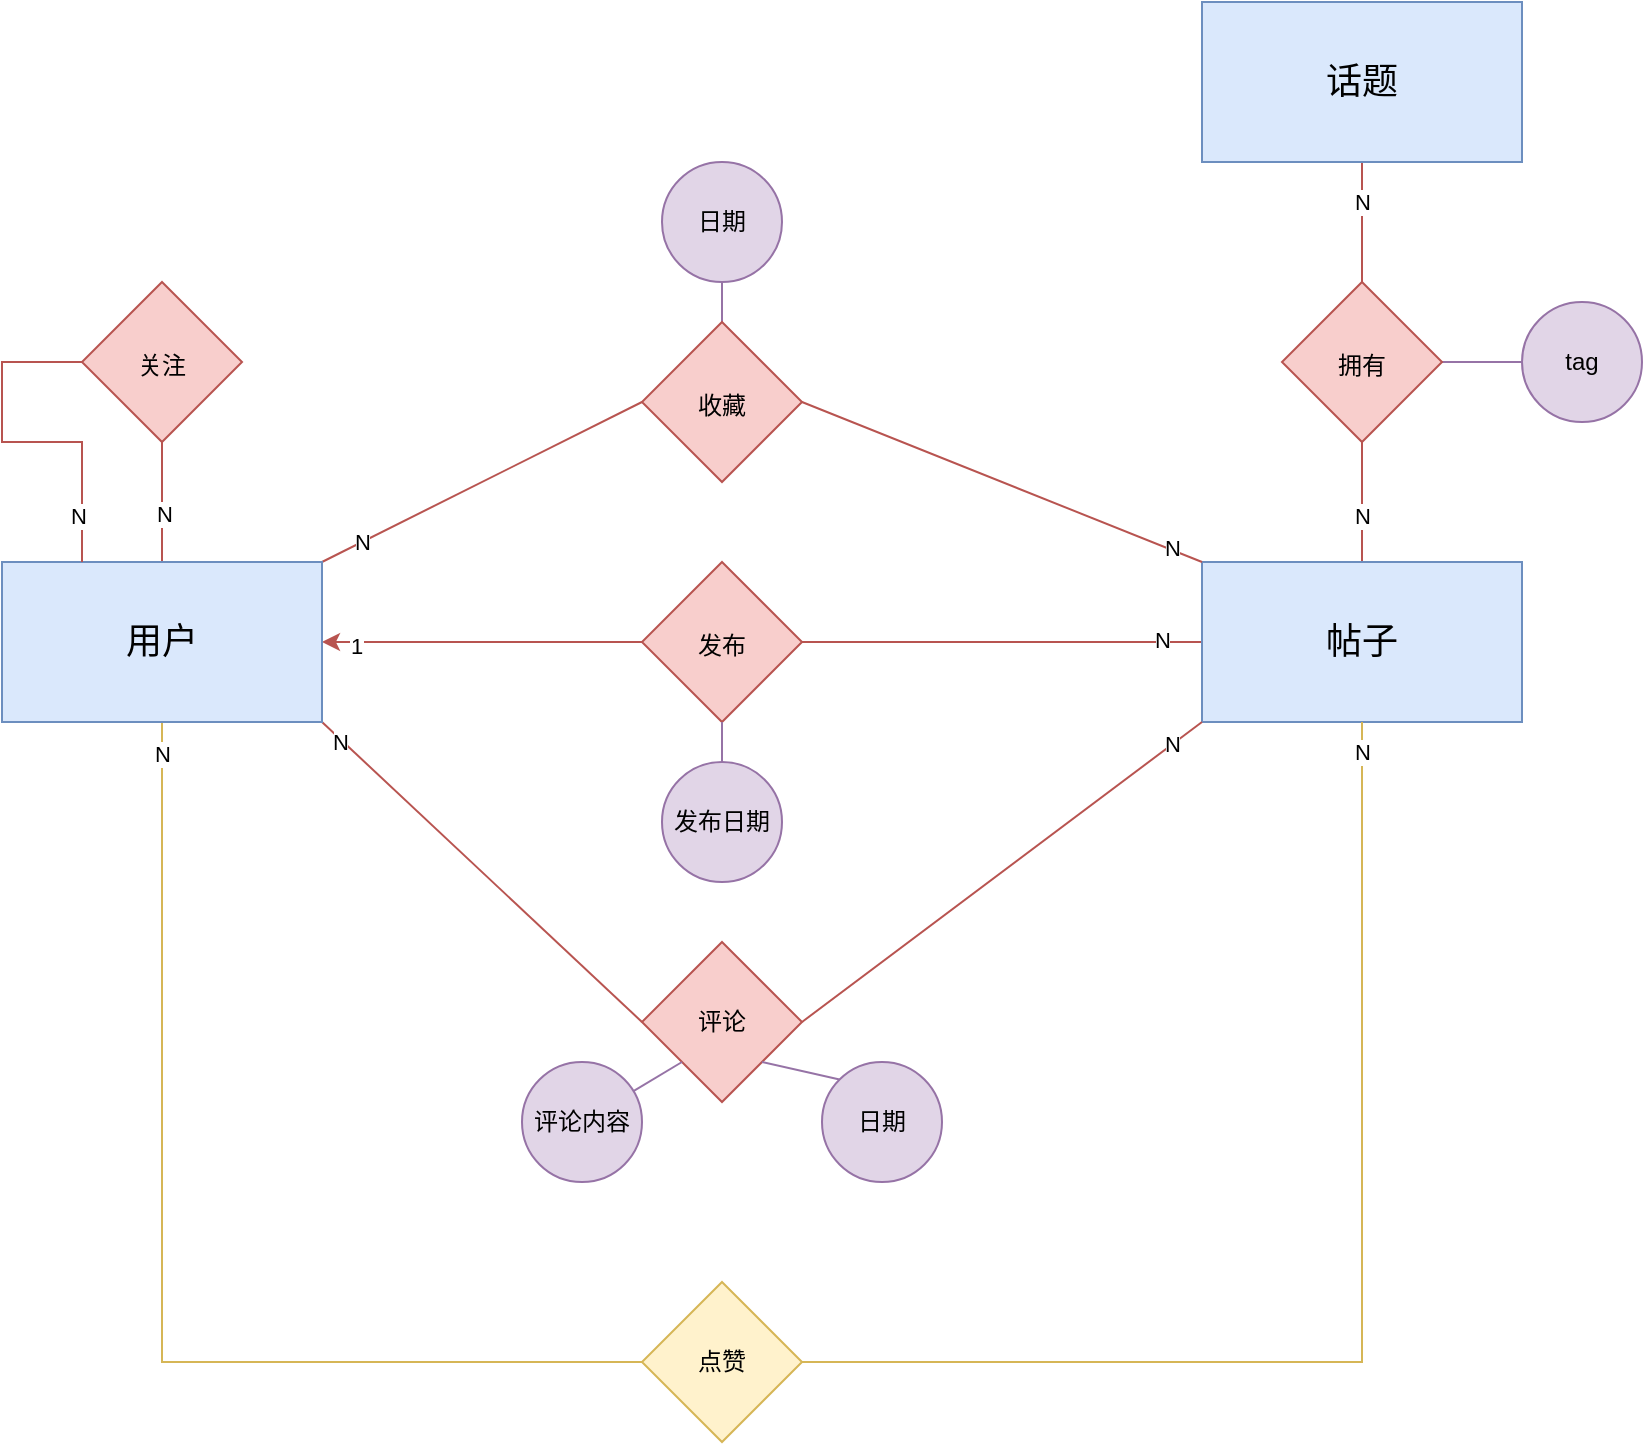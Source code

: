 <mxfile version="21.3.2" type="github">
  <diagram name="Page-1" id="42789a77-a242-8287-6e28-9cd8cfd52e62">
    <mxGraphModel dx="1103" dy="638" grid="1" gridSize="10" guides="1" tooltips="1" connect="1" arrows="1" fold="1" page="1" pageScale="1" pageWidth="1100" pageHeight="850" background="none" math="0" shadow="0">
      <root>
        <mxCell id="0" />
        <mxCell id="1" parent="0" />
        <mxCell id="ZiD4bpsWM2vaAbMM09D3-5" value="" style="rounded=0;orthogonalLoop=1;jettySize=auto;html=1;strokeColor=#b85450;fontColor=#143642;fillColor=#f8cecc;endArrow=none;endFill=0;entryX=0;entryY=0.5;entryDx=0;entryDy=0;strokeWidth=1;" parent="1" source="ZiD4bpsWM2vaAbMM09D3-3" target="ZiD4bpsWM2vaAbMM09D3-16" edge="1">
          <mxGeometry relative="1" as="geometry">
            <mxPoint x="610.0" y="400" as="targetPoint" />
          </mxGeometry>
        </mxCell>
        <mxCell id="-LXLUphTm1DnE4OA52ko-11" value="N" style="edgeLabel;html=1;align=center;verticalAlign=middle;resizable=0;points=[];" vertex="1" connectable="0" parent="ZiD4bpsWM2vaAbMM09D3-5">
          <mxGeometry x="0.801" y="1" relative="1" as="geometry">
            <mxPoint as="offset" />
          </mxGeometry>
        </mxCell>
        <mxCell id="ZiD4bpsWM2vaAbMM09D3-4" value="" style="edgeStyle=orthogonalEdgeStyle;rounded=0;orthogonalLoop=1;jettySize=auto;html=1;strokeColor=#b85450;fontColor=#143642;fillColor=#f8cecc;entryX=1;entryY=0.5;entryDx=0;entryDy=0;strokeWidth=1;" parent="1" source="ZiD4bpsWM2vaAbMM09D3-3" target="ZiD4bpsWM2vaAbMM09D3-14" edge="1">
          <mxGeometry relative="1" as="geometry">
            <mxPoint x="310" y="400" as="targetPoint" />
            <Array as="points" />
          </mxGeometry>
        </mxCell>
        <mxCell id="-LXLUphTm1DnE4OA52ko-12" value="1" style="edgeLabel;html=1;align=center;verticalAlign=middle;resizable=0;points=[];" vertex="1" connectable="0" parent="ZiD4bpsWM2vaAbMM09D3-4">
          <mxGeometry x="0.786" y="2" relative="1" as="geometry">
            <mxPoint as="offset" />
          </mxGeometry>
        </mxCell>
        <mxCell id="ZiD4bpsWM2vaAbMM09D3-12" value="" style="edgeStyle=orthogonalEdgeStyle;rounded=0;orthogonalLoop=1;jettySize=auto;html=1;strokeColor=#b85450;fontColor=#143642;fillColor=#f8cecc;exitX=0.5;exitY=0;exitDx=0;exitDy=0;endArrow=none;endFill=0;strokeWidth=1;" parent="1" source="ZiD4bpsWM2vaAbMM09D3-16" target="ZiD4bpsWM2vaAbMM09D3-11" edge="1">
          <mxGeometry relative="1" as="geometry">
            <mxPoint x="680" y="450" as="sourcePoint" />
            <Array as="points">
              <mxPoint x="870" y="300" />
              <mxPoint x="870" y="300" />
            </Array>
          </mxGeometry>
        </mxCell>
        <mxCell id="-LXLUphTm1DnE4OA52ko-15" value="N" style="edgeLabel;html=1;align=center;verticalAlign=middle;resizable=0;points=[];" vertex="1" connectable="0" parent="ZiD4bpsWM2vaAbMM09D3-12">
          <mxGeometry x="-0.224" relative="1" as="geometry">
            <mxPoint as="offset" />
          </mxGeometry>
        </mxCell>
        <mxCell id="ZiD4bpsWM2vaAbMM09D3-13" value="" style="edgeStyle=orthogonalEdgeStyle;rounded=0;orthogonalLoop=1;jettySize=auto;html=1;strokeColor=#b85450;fontColor=#143642;fillColor=#f8cecc;entryX=0.5;entryY=1;entryDx=0;entryDy=0;endArrow=none;endFill=0;exitX=0.5;exitY=0;exitDx=0;exitDy=0;strokeWidth=1;" parent="1" source="ZiD4bpsWM2vaAbMM09D3-11" target="ZiD4bpsWM2vaAbMM09D3-15" edge="1">
          <mxGeometry relative="1" as="geometry">
            <mxPoint x="680" y="700" as="targetPoint" />
            <Array as="points">
              <mxPoint x="870" y="140" />
              <mxPoint x="870" y="140" />
            </Array>
          </mxGeometry>
        </mxCell>
        <mxCell id="-LXLUphTm1DnE4OA52ko-16" value="N" style="edgeLabel;html=1;align=center;verticalAlign=middle;resizable=0;points=[];" vertex="1" connectable="0" parent="ZiD4bpsWM2vaAbMM09D3-13">
          <mxGeometry x="0.707" relative="1" as="geometry">
            <mxPoint y="11" as="offset" />
          </mxGeometry>
        </mxCell>
        <mxCell id="ZiD4bpsWM2vaAbMM09D3-25" style="rounded=0;orthogonalLoop=1;jettySize=auto;html=1;entryX=0;entryY=0.5;entryDx=0;entryDy=0;strokeColor=#b85450;fontColor=#143642;fillColor=#f8cecc;exitX=1;exitY=1;exitDx=0;exitDy=0;endArrow=none;endFill=0;strokeWidth=1;" parent="1" source="ZiD4bpsWM2vaAbMM09D3-14" target="ZiD4bpsWM2vaAbMM09D3-22" edge="1">
          <mxGeometry relative="1" as="geometry" />
        </mxCell>
        <mxCell id="-LXLUphTm1DnE4OA52ko-8" value="N" style="edgeLabel;html=1;align=center;verticalAlign=middle;resizable=0;points=[];" vertex="1" connectable="0" parent="ZiD4bpsWM2vaAbMM09D3-25">
          <mxGeometry x="-0.879" y="-1" relative="1" as="geometry">
            <mxPoint as="offset" />
          </mxGeometry>
        </mxCell>
        <mxCell id="ZiD4bpsWM2vaAbMM09D3-30" style="rounded=0;orthogonalLoop=1;jettySize=auto;html=1;entryX=0;entryY=0.5;entryDx=0;entryDy=0;strokeColor=#d6b656;fontColor=#143642;fillColor=#fff2cc;exitX=0.5;exitY=1;exitDx=0;exitDy=0;edgeStyle=orthogonalEdgeStyle;endArrow=none;endFill=0;strokeWidth=1;" parent="1" source="ZiD4bpsWM2vaAbMM09D3-14" target="ZiD4bpsWM2vaAbMM09D3-29" edge="1">
          <mxGeometry relative="1" as="geometry" />
        </mxCell>
        <mxCell id="-LXLUphTm1DnE4OA52ko-9" value="N" style="edgeLabel;html=1;align=center;verticalAlign=middle;resizable=0;points=[];" vertex="1" connectable="0" parent="ZiD4bpsWM2vaAbMM09D3-30">
          <mxGeometry x="-0.949" y="-2" relative="1" as="geometry">
            <mxPoint x="2" y="1" as="offset" />
          </mxGeometry>
        </mxCell>
        <mxCell id="ZiD4bpsWM2vaAbMM09D3-33" style="rounded=0;orthogonalLoop=1;jettySize=auto;html=1;entryX=1;entryY=0;entryDx=0;entryDy=0;strokeColor=#b85450;fontColor=#143642;fillColor=#f8cecc;exitX=0;exitY=0.5;exitDx=0;exitDy=0;endArrow=none;endFill=0;strokeWidth=1;" parent="1" source="ZiD4bpsWM2vaAbMM09D3-32" target="ZiD4bpsWM2vaAbMM09D3-14" edge="1">
          <mxGeometry relative="1" as="geometry" />
        </mxCell>
        <mxCell id="-LXLUphTm1DnE4OA52ko-7" value="N" style="edgeLabel;html=1;align=center;verticalAlign=middle;resizable=0;points=[];" vertex="1" connectable="0" parent="ZiD4bpsWM2vaAbMM09D3-33">
          <mxGeometry x="0.749" relative="1" as="geometry">
            <mxPoint as="offset" />
          </mxGeometry>
        </mxCell>
        <mxCell id="ZiD4bpsWM2vaAbMM09D3-36" style="edgeStyle=orthogonalEdgeStyle;rounded=0;orthogonalLoop=1;jettySize=auto;html=1;entryX=0.5;entryY=1;entryDx=0;entryDy=0;strokeColor=#b85450;fontColor=#143642;fillColor=#f8cecc;endArrow=none;endFill=0;strokeWidth=1;" parent="1" source="ZiD4bpsWM2vaAbMM09D3-14" target="ZiD4bpsWM2vaAbMM09D3-35" edge="1">
          <mxGeometry relative="1" as="geometry" />
        </mxCell>
        <mxCell id="-LXLUphTm1DnE4OA52ko-5" value="N" style="edgeLabel;html=1;align=center;verticalAlign=middle;resizable=0;points=[];" vertex="1" connectable="0" parent="ZiD4bpsWM2vaAbMM09D3-36">
          <mxGeometry x="-0.207" y="-1" relative="1" as="geometry">
            <mxPoint as="offset" />
          </mxGeometry>
        </mxCell>
        <mxCell id="ZiD4bpsWM2vaAbMM09D3-14" value="&lt;font style=&quot;font-size: 18px;&quot;&gt;用户&lt;/font&gt;" style="rounded=0;whiteSpace=wrap;html=1;strokeColor=#6c8ebf;fillColor=#dae8fc;" parent="1" vertex="1">
          <mxGeometry x="190" y="330" width="160" height="80" as="geometry" />
        </mxCell>
        <mxCell id="ZiD4bpsWM2vaAbMM09D3-73" style="edgeStyle=none;shape=connector;rounded=0;orthogonalLoop=1;jettySize=auto;html=1;exitX=1;exitY=0.5;exitDx=0;exitDy=0;entryX=0;entryY=0.5;entryDx=0;entryDy=0;labelBackgroundColor=default;strokeColor=#9673a6;fontFamily=Helvetica;fontSize=11;fontColor=#143642;endArrow=none;endFill=0;fillColor=#e1d5e7;" parent="1" source="ZiD4bpsWM2vaAbMM09D3-11" target="ZiD4bpsWM2vaAbMM09D3-72" edge="1">
          <mxGeometry relative="1" as="geometry" />
        </mxCell>
        <mxCell id="ZiD4bpsWM2vaAbMM09D3-15" value="话题" style="rounded=0;whiteSpace=wrap;html=1;strokeColor=#6c8ebf;fillColor=#dae8fc;fontSize=18;" parent="1" vertex="1">
          <mxGeometry x="790" y="50" width="160" height="80" as="geometry" />
        </mxCell>
        <mxCell id="ZiD4bpsWM2vaAbMM09D3-16" value="帖子" style="rounded=0;whiteSpace=wrap;html=1;strokeColor=#6c8ebf;fillColor=#dae8fc;fontSize=18;" parent="1" vertex="1">
          <mxGeometry x="790" y="330" width="160" height="80" as="geometry" />
        </mxCell>
        <mxCell id="ZiD4bpsWM2vaAbMM09D3-26" style="rounded=0;orthogonalLoop=1;jettySize=auto;html=1;entryX=0;entryY=1;entryDx=0;entryDy=0;strokeColor=#b85450;fontColor=#143642;fillColor=#f8cecc;exitX=1;exitY=0.5;exitDx=0;exitDy=0;strokeWidth=1;endArrow=none;endFill=0;" parent="1" source="ZiD4bpsWM2vaAbMM09D3-22" target="ZiD4bpsWM2vaAbMM09D3-16" edge="1">
          <mxGeometry relative="1" as="geometry" />
        </mxCell>
        <mxCell id="-LXLUphTm1DnE4OA52ko-13" value="N" style="edgeLabel;html=1;align=center;verticalAlign=middle;resizable=0;points=[];" vertex="1" connectable="0" parent="ZiD4bpsWM2vaAbMM09D3-26">
          <mxGeometry x="0.853" relative="1" as="geometry">
            <mxPoint as="offset" />
          </mxGeometry>
        </mxCell>
        <mxCell id="ZiD4bpsWM2vaAbMM09D3-31" style="edgeStyle=orthogonalEdgeStyle;rounded=0;orthogonalLoop=1;jettySize=auto;html=1;entryX=0.5;entryY=1;entryDx=0;entryDy=0;strokeColor=#d6b656;fontColor=#143642;fillColor=#fff2cc;endArrow=none;endFill=0;strokeWidth=1;" parent="1" source="ZiD4bpsWM2vaAbMM09D3-29" target="ZiD4bpsWM2vaAbMM09D3-16" edge="1">
          <mxGeometry relative="1" as="geometry" />
        </mxCell>
        <mxCell id="-LXLUphTm1DnE4OA52ko-14" value="N" style="edgeLabel;html=1;align=center;verticalAlign=middle;resizable=0;points=[];" vertex="1" connectable="0" parent="ZiD4bpsWM2vaAbMM09D3-31">
          <mxGeometry x="0.95" relative="1" as="geometry">
            <mxPoint as="offset" />
          </mxGeometry>
        </mxCell>
        <mxCell id="ZiD4bpsWM2vaAbMM09D3-34" style="rounded=0;orthogonalLoop=1;jettySize=auto;html=1;entryX=0;entryY=0;entryDx=0;entryDy=0;strokeColor=#b85450;fontColor=#143642;fillColor=#f8cecc;exitX=1;exitY=0.5;exitDx=0;exitDy=0;endArrow=none;endFill=0;strokeWidth=1;" parent="1" source="ZiD4bpsWM2vaAbMM09D3-32" target="ZiD4bpsWM2vaAbMM09D3-16" edge="1">
          <mxGeometry relative="1" as="geometry" />
        </mxCell>
        <mxCell id="-LXLUphTm1DnE4OA52ko-10" value="N" style="edgeLabel;html=1;align=center;verticalAlign=middle;resizable=0;points=[];" vertex="1" connectable="0" parent="ZiD4bpsWM2vaAbMM09D3-34">
          <mxGeometry x="0.847" y="1" relative="1" as="geometry">
            <mxPoint as="offset" />
          </mxGeometry>
        </mxCell>
        <mxCell id="ZiD4bpsWM2vaAbMM09D3-37" style="edgeStyle=orthogonalEdgeStyle;rounded=0;orthogonalLoop=1;jettySize=auto;html=1;entryX=0.25;entryY=0;entryDx=0;entryDy=0;strokeColor=#b85450;fontColor=#143642;fillColor=#f8cecc;exitX=0;exitY=0.5;exitDx=0;exitDy=0;endArrow=none;endFill=0;strokeWidth=1;" parent="1" source="ZiD4bpsWM2vaAbMM09D3-35" target="ZiD4bpsWM2vaAbMM09D3-14" edge="1">
          <mxGeometry relative="1" as="geometry">
            <Array as="points">
              <mxPoint x="190" y="230" />
              <mxPoint x="190" y="270" />
              <mxPoint x="230" y="270" />
            </Array>
          </mxGeometry>
        </mxCell>
        <mxCell id="-LXLUphTm1DnE4OA52ko-6" value="N" style="edgeLabel;html=1;align=center;verticalAlign=middle;resizable=0;points=[];" vertex="1" connectable="0" parent="ZiD4bpsWM2vaAbMM09D3-37">
          <mxGeometry x="0.742" y="-2" relative="1" as="geometry">
            <mxPoint as="offset" />
          </mxGeometry>
        </mxCell>
        <mxCell id="ZiD4bpsWM2vaAbMM09D3-3" value="&lt;font style=&quot;font-size: 12px;&quot;&gt;发布&lt;/font&gt;" style="rhombus;whiteSpace=wrap;html=1;fontSize=18;fillColor=#f8cecc;strokeColor=#b85450;labelBackgroundColor=none;" parent="1" vertex="1">
          <mxGeometry x="510" y="330" width="80" height="80" as="geometry" />
        </mxCell>
        <mxCell id="ZiD4bpsWM2vaAbMM09D3-11" value="&lt;font style=&quot;font-size: 12px;&quot;&gt;拥有&lt;/font&gt;" style="rhombus;whiteSpace=wrap;html=1;fontSize=18;fillColor=#f8cecc;strokeColor=#b85450;labelBackgroundColor=none;" parent="1" vertex="1">
          <mxGeometry x="830" y="190" width="80" height="80" as="geometry" />
        </mxCell>
        <mxCell id="ZiD4bpsWM2vaAbMM09D3-22" value="评论" style="rhombus;whiteSpace=wrap;html=1;fontSize=12;fillColor=#f8cecc;strokeColor=#b85450;labelBackgroundColor=none;" parent="1" vertex="1">
          <mxGeometry x="510" y="520" width="80" height="80" as="geometry" />
        </mxCell>
        <mxCell id="ZiD4bpsWM2vaAbMM09D3-29" value="点赞" style="rhombus;whiteSpace=wrap;html=1;fontSize=12;fillColor=#fff2cc;strokeColor=#d6b656;labelBackgroundColor=none;" parent="1" vertex="1">
          <mxGeometry x="510" y="690" width="80" height="80" as="geometry" />
        </mxCell>
        <mxCell id="ZiD4bpsWM2vaAbMM09D3-83" style="edgeStyle=none;shape=connector;rounded=0;orthogonalLoop=1;jettySize=auto;html=1;exitX=0.5;exitY=0;exitDx=0;exitDy=0;entryX=1;entryY=0.5;entryDx=0;entryDy=0;labelBackgroundColor=default;strokeColor=#9673a6;fontFamily=Helvetica;fontSize=11;fontColor=#143642;endArrow=none;endFill=0;fillColor=#e1d5e7;" parent="1" source="ZiD4bpsWM2vaAbMM09D3-32" target="ZiD4bpsWM2vaAbMM09D3-81" edge="1">
          <mxGeometry relative="1" as="geometry" />
        </mxCell>
        <mxCell id="ZiD4bpsWM2vaAbMM09D3-32" value="&lt;font style=&quot;font-size: 12px;&quot;&gt;收藏&lt;/font&gt;" style="rhombus;whiteSpace=wrap;html=1;fontSize=18;fillColor=#f8cecc;strokeColor=#b85450;labelBackgroundColor=none;" parent="1" vertex="1">
          <mxGeometry x="510" y="210" width="80" height="80" as="geometry" />
        </mxCell>
        <mxCell id="ZiD4bpsWM2vaAbMM09D3-35" value="&lt;font style=&quot;font-size: 12px;&quot;&gt;关注&lt;/font&gt;" style="rhombus;whiteSpace=wrap;html=1;fontSize=18;fillColor=#f8cecc;strokeColor=#b85450;labelBackgroundColor=none;" parent="1" vertex="1">
          <mxGeometry x="230" y="190" width="80" height="80" as="geometry" />
        </mxCell>
        <mxCell id="ZiD4bpsWM2vaAbMM09D3-72" value="tag" style="ellipse;whiteSpace=wrap;html=1;fillColor=#e1d5e7;strokeColor=#9673a6;rounded=0;" parent="1" vertex="1">
          <mxGeometry x="950" y="200" width="60" height="60" as="geometry" />
        </mxCell>
        <mxCell id="ZiD4bpsWM2vaAbMM09D3-81" value="日期" style="ellipse;whiteSpace=wrap;html=1;fillColor=#e1d5e7;strokeColor=#9673a6;rounded=0;direction=south;" parent="1" vertex="1">
          <mxGeometry x="520" y="130" width="60" height="60" as="geometry" />
        </mxCell>
        <mxCell id="ZiD4bpsWM2vaAbMM09D3-88" value="" style="edgeStyle=none;shape=connector;rounded=0;orthogonalLoop=1;jettySize=auto;html=1;labelBackgroundColor=default;strokeColor=#9673a6;fontFamily=Helvetica;fontSize=11;fontColor=#143642;endArrow=none;endFill=0;fillColor=#e1d5e7;exitX=0;exitY=1;exitDx=0;exitDy=0;" parent="1" source="ZiD4bpsWM2vaAbMM09D3-22" target="ZiD4bpsWM2vaAbMM09D3-87" edge="1">
          <mxGeometry relative="1" as="geometry" />
        </mxCell>
        <mxCell id="ZiD4bpsWM2vaAbMM09D3-87" value="评论内容" style="ellipse;whiteSpace=wrap;html=1;fillColor=#e1d5e7;strokeColor=#9673a6;rounded=0;" parent="1" vertex="1">
          <mxGeometry x="450" y="580" width="60" height="60" as="geometry" />
        </mxCell>
        <mxCell id="ZiD4bpsWM2vaAbMM09D3-96" style="edgeStyle=none;shape=connector;rounded=0;orthogonalLoop=1;jettySize=auto;html=1;exitX=0.5;exitY=0;exitDx=0;exitDy=0;entryX=0.5;entryY=1;entryDx=0;entryDy=0;labelBackgroundColor=default;strokeColor=#9673a6;fontFamily=Helvetica;fontSize=11;fontColor=#143642;endArrow=none;endFill=0;fillColor=#e1d5e7;" parent="1" source="ZiD4bpsWM2vaAbMM09D3-94" target="ZiD4bpsWM2vaAbMM09D3-3" edge="1">
          <mxGeometry relative="1" as="geometry" />
        </mxCell>
        <mxCell id="ZiD4bpsWM2vaAbMM09D3-94" value="发布日期" style="ellipse;whiteSpace=wrap;html=1;fillColor=#e1d5e7;strokeColor=#9673a6;rounded=0;" parent="1" vertex="1">
          <mxGeometry x="520" y="430" width="60" height="60" as="geometry" />
        </mxCell>
        <mxCell id="jZQvuZU0Ob5XZZFLL-HX-4" style="edgeStyle=none;shape=connector;rounded=0;orthogonalLoop=1;jettySize=auto;html=1;exitX=0;exitY=0;exitDx=0;exitDy=0;entryX=1;entryY=1;entryDx=0;entryDy=0;labelBackgroundColor=default;strokeColor=#9673a6;fontFamily=Helvetica;fontSize=11;fontColor=#143642;endArrow=none;endFill=0;fillColor=#e1d5e7;" parent="1" source="jZQvuZU0Ob5XZZFLL-HX-1" target="ZiD4bpsWM2vaAbMM09D3-22" edge="1">
          <mxGeometry relative="1" as="geometry" />
        </mxCell>
        <mxCell id="jZQvuZU0Ob5XZZFLL-HX-1" value="日期" style="ellipse;whiteSpace=wrap;html=1;fillColor=#e1d5e7;strokeColor=#9673a6;rounded=0;" parent="1" vertex="1">
          <mxGeometry x="600" y="580" width="60" height="60" as="geometry" />
        </mxCell>
      </root>
    </mxGraphModel>
  </diagram>
</mxfile>
